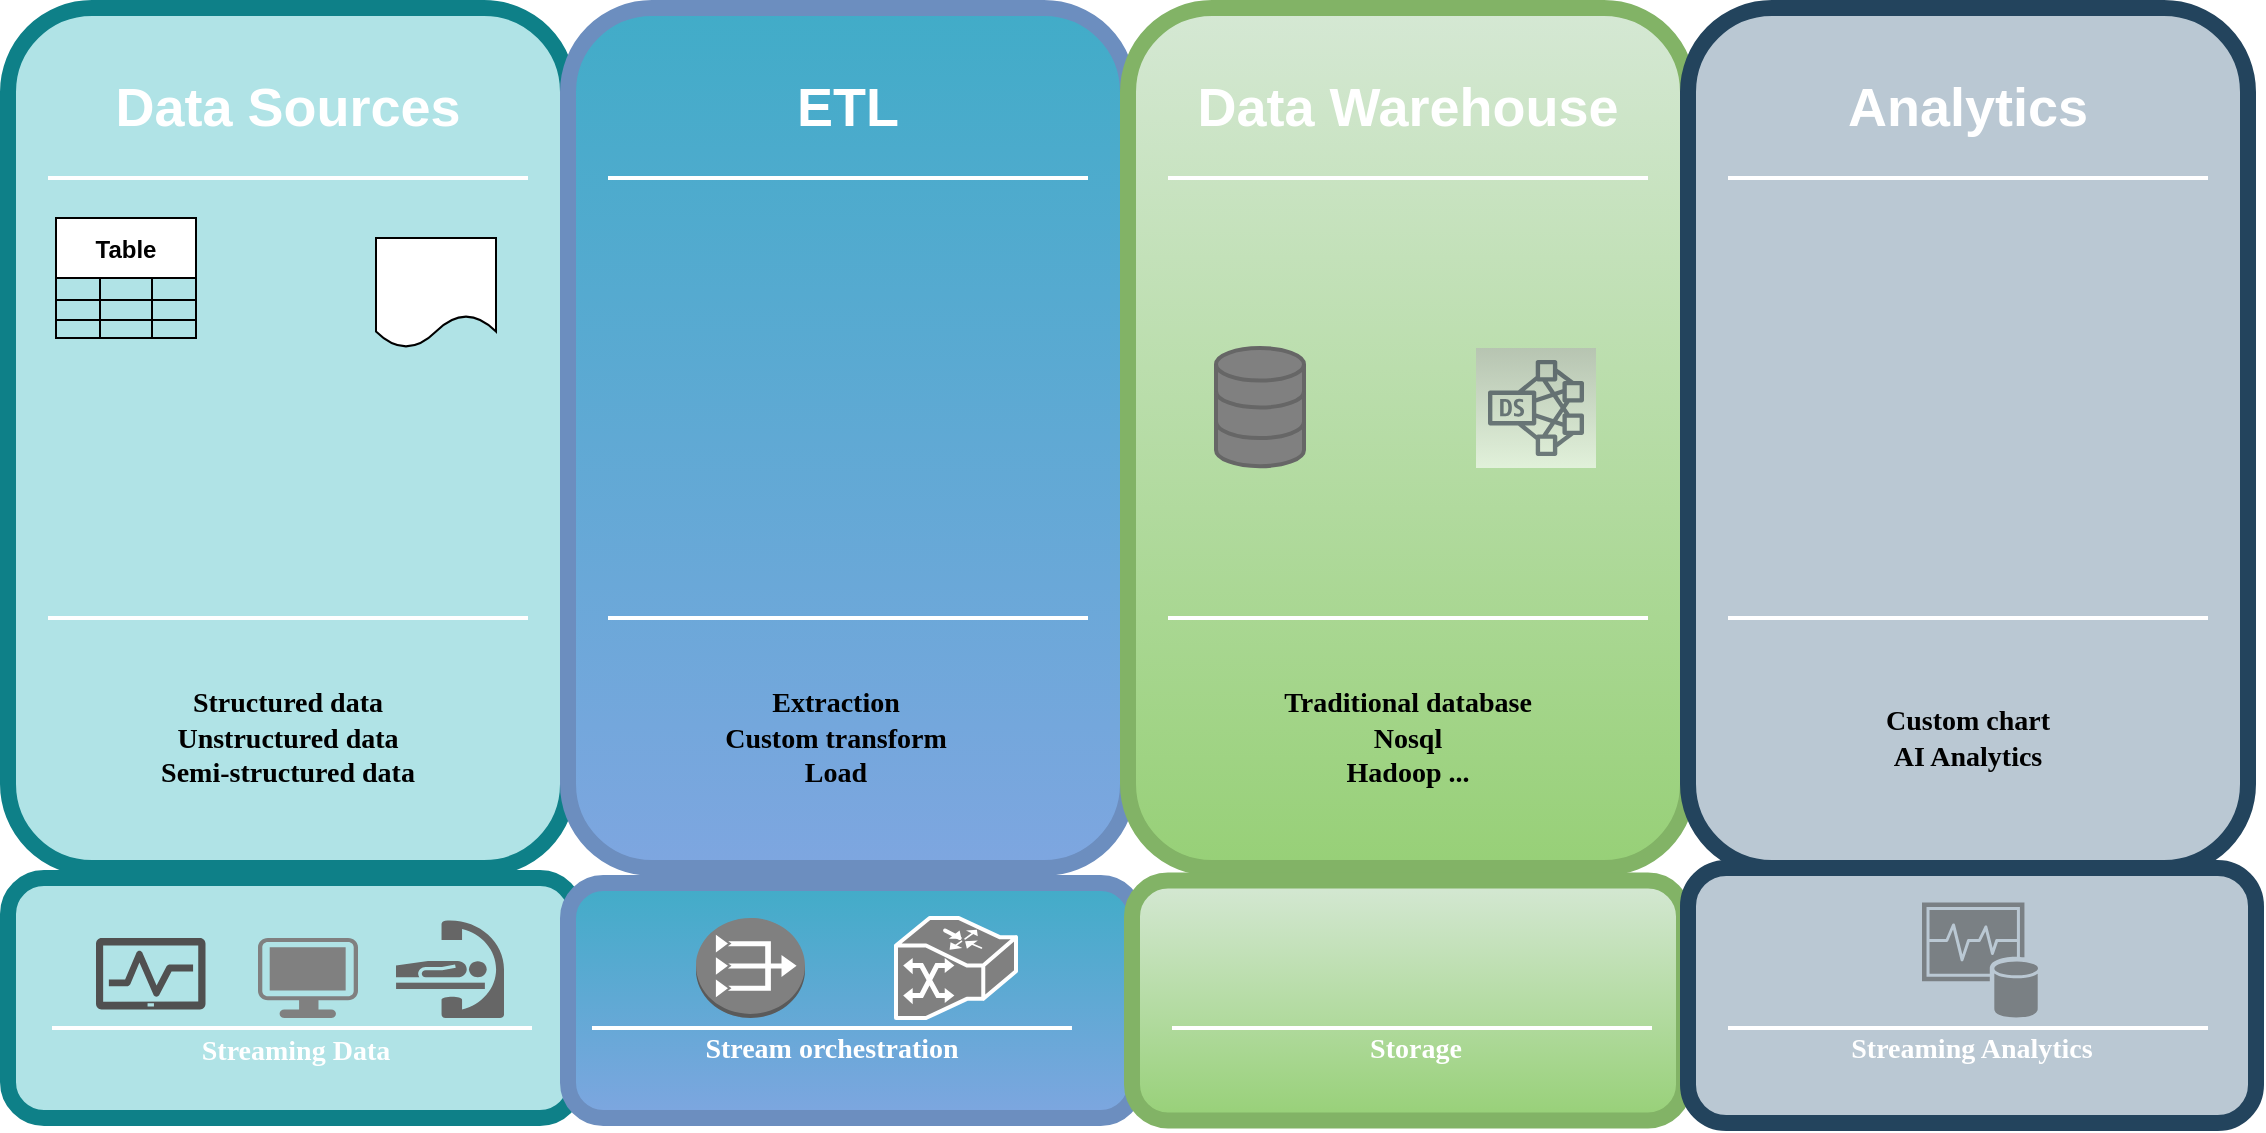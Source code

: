 <mxfile version="14.9.1" type="github">
  <diagram name="Page-1" id="12e1b939-464a-85fe-373e-61e167be1490">
    <mxGraphModel dx="1422" dy="752" grid="1" gridSize="10" guides="1" tooltips="1" connect="1" arrows="1" fold="1" page="1" pageScale="1.5" pageWidth="1169" pageHeight="826" background="none" math="0" shadow="0">
      <root>
        <mxCell id="0" />
        <mxCell id="1" parent="0" />
        <mxCell id="60da8b9f42644d3a-2" value="" style="whiteSpace=wrap;html=1;rounded=1;shadow=0;strokeWidth=8;fontSize=20;align=center;fillColor=#b0e3e6;strokeColor=#0e8088;" parent="1" vertex="1">
          <mxGeometry x="316" y="405" width="280" height="430" as="geometry" />
        </mxCell>
        <mxCell id="60da8b9f42644d3a-3" value="Data Sources" style="text;html=1;strokeColor=none;fillColor=none;align=center;verticalAlign=middle;whiteSpace=wrap;rounded=0;shadow=0;fontSize=27;fontColor=#FFFFFF;fontStyle=1" parent="1" vertex="1">
          <mxGeometry x="316" y="425" width="280" height="60" as="geometry" />
        </mxCell>
        <mxCell id="60da8b9f42644d3a-4" value="&lt;font face=&quot;Georgia&quot;&gt;&lt;b&gt;&lt;font color=&quot;#000000&quot;&gt;Structured data&lt;/font&gt;&lt;br&gt;&lt;/b&gt;&lt;/font&gt;&lt;div&gt;&lt;font face=&quot;Georgia&quot;&gt;&lt;b&gt;&lt;font color=&quot;#000000&quot;&gt;Unstructured data&lt;/font&gt; &lt;br&gt;&lt;/b&gt;&lt;/font&gt;&lt;/div&gt;&lt;div&gt;&lt;font face=&quot;Georgia&quot;&gt;&lt;b&gt;&lt;font color=&quot;#000000&quot;&gt;Semi-structured data&lt;/font&gt;&lt;/b&gt;&lt;/font&gt;&lt;/div&gt;" style="text;html=1;strokeColor=none;fillColor=none;align=center;verticalAlign=middle;whiteSpace=wrap;rounded=0;shadow=0;fontSize=14;fontColor=#FFFFFF;" parent="1" vertex="1">
          <mxGeometry x="316" y="725" width="280" height="90" as="geometry" />
        </mxCell>
        <mxCell id="60da8b9f42644d3a-6" value="" style="line;strokeWidth=2;html=1;rounded=0;shadow=0;fontSize=27;align=center;fillColor=none;strokeColor=#FFFFFF;" parent="1" vertex="1">
          <mxGeometry x="336" y="485" width="240" height="10" as="geometry" />
        </mxCell>
        <mxCell id="60da8b9f42644d3a-7" value="" style="line;strokeWidth=2;html=1;rounded=0;shadow=0;fontSize=27;align=center;fillColor=none;strokeColor=#FFFFFF;" parent="1" vertex="1">
          <mxGeometry x="336" y="705" width="240" height="10" as="geometry" />
        </mxCell>
        <mxCell id="60da8b9f42644d3a-17" value="" style="whiteSpace=wrap;html=1;rounded=1;shadow=0;strokeWidth=8;fontSize=20;align=center;fillColor=#41acc8;strokeColor=#6c8ebf;gradientColor=#7ea6e0;" parent="1" vertex="1">
          <mxGeometry x="596" y="405" width="280" height="430" as="geometry" />
        </mxCell>
        <mxCell id="60da8b9f42644d3a-18" value="ETL" style="text;html=1;strokeColor=none;fillColor=none;align=center;verticalAlign=middle;whiteSpace=wrap;rounded=0;shadow=0;fontSize=27;fontColor=#FFFFFF;fontStyle=1" parent="1" vertex="1">
          <mxGeometry x="596" y="425" width="280" height="60" as="geometry" />
        </mxCell>
        <mxCell id="60da8b9f42644d3a-20" value="" style="line;strokeWidth=2;html=1;rounded=0;shadow=0;fontSize=27;align=center;fillColor=none;strokeColor=#FFFFFF;" parent="1" vertex="1">
          <mxGeometry x="616" y="485" width="240" height="10" as="geometry" />
        </mxCell>
        <mxCell id="60da8b9f42644d3a-21" value="" style="line;strokeWidth=2;html=1;rounded=0;shadow=0;fontSize=27;align=center;fillColor=none;strokeColor=#FFFFFF;" parent="1" vertex="1">
          <mxGeometry x="616" y="705" width="240" height="10" as="geometry" />
        </mxCell>
        <mxCell id="60da8b9f42644d3a-24" value="" style="whiteSpace=wrap;html=1;rounded=1;shadow=0;strokeWidth=8;fontSize=20;align=center;fillColor=#d5e8d4;strokeColor=#82b366;gradientColor=#97d077;" parent="1" vertex="1">
          <mxGeometry x="876" y="405" width="280" height="430" as="geometry" />
        </mxCell>
        <mxCell id="60da8b9f42644d3a-25" value="Data Warehouse" style="text;html=1;strokeColor=none;fillColor=none;align=center;verticalAlign=middle;whiteSpace=wrap;rounded=0;shadow=0;fontSize=27;fontColor=#FFFFFF;fontStyle=1" parent="1" vertex="1">
          <mxGeometry x="876" y="425" width="280" height="60" as="geometry" />
        </mxCell>
        <mxCell id="60da8b9f42644d3a-27" value="" style="line;strokeWidth=2;html=1;rounded=0;shadow=0;fontSize=27;align=center;fillColor=none;strokeColor=#FFFFFF;" parent="1" vertex="1">
          <mxGeometry x="896" y="485" width="240" height="10" as="geometry" />
        </mxCell>
        <mxCell id="60da8b9f42644d3a-28" value="" style="line;strokeWidth=2;html=1;rounded=0;shadow=0;fontSize=27;align=center;fillColor=none;strokeColor=#FFFFFF;" parent="1" vertex="1">
          <mxGeometry x="896" y="705" width="240" height="10" as="geometry" />
        </mxCell>
        <mxCell id="60da8b9f42644d3a-31" value="" style="whiteSpace=wrap;html=1;rounded=1;shadow=0;strokeWidth=8;fontSize=20;align=center;fillColor=#bac8d3;strokeColor=#23445d;" parent="1" vertex="1">
          <mxGeometry x="1156" y="405" width="280" height="430" as="geometry" />
        </mxCell>
        <mxCell id="60da8b9f42644d3a-32" value="Analytics" style="text;html=1;strokeColor=none;fillColor=none;align=center;verticalAlign=middle;whiteSpace=wrap;rounded=0;shadow=0;fontSize=27;fontColor=#FFFFFF;fontStyle=1" parent="1" vertex="1">
          <mxGeometry x="1156" y="425" width="280" height="60" as="geometry" />
        </mxCell>
        <mxCell id="60da8b9f42644d3a-33" value="&lt;div&gt;&lt;font color=&quot;#000000&quot;&gt;&lt;b&gt;&lt;font face=&quot;Georgia&quot;&gt;Custom chart&lt;/font&gt;&lt;/b&gt;&lt;/font&gt;&lt;/div&gt;&lt;div&gt;&lt;b&gt;&lt;font face=&quot;Georgia&quot;&gt;&lt;font color=&quot;#000000&quot;&gt;AI Analytics&lt;/font&gt;&lt;br&gt;&lt;/font&gt;&lt;/b&gt;&lt;/div&gt;" style="text;html=1;strokeColor=none;fillColor=none;align=center;verticalAlign=middle;whiteSpace=wrap;rounded=0;shadow=0;fontSize=14;fontColor=#FFFFFF;" parent="1" vertex="1">
          <mxGeometry x="1156" y="725" width="280" height="90" as="geometry" />
        </mxCell>
        <mxCell id="60da8b9f42644d3a-34" value="" style="line;strokeWidth=2;html=1;rounded=0;shadow=0;fontSize=27;align=center;fillColor=none;strokeColor=#FFFFFF;" parent="1" vertex="1">
          <mxGeometry x="1176" y="485" width="240" height="10" as="geometry" />
        </mxCell>
        <mxCell id="60da8b9f42644d3a-35" value="" style="line;strokeWidth=2;html=1;rounded=0;shadow=0;fontSize=27;align=center;fillColor=none;strokeColor=#FFFFFF;" parent="1" vertex="1">
          <mxGeometry x="1176" y="705" width="240" height="10" as="geometry" />
        </mxCell>
        <mxCell id="_n4vUQhBtcx1B0NC8GrD-14" value="&lt;div&gt;&lt;font color=&quot;#000000&quot;&gt;&lt;b&gt;&lt;font face=&quot;Georgia&quot;&gt;Extraction&lt;br&gt;&lt;/font&gt;&lt;/b&gt;&lt;/font&gt;&lt;/div&gt;&lt;div&gt;&lt;font color=&quot;#000000&quot;&gt;&lt;b&gt;&lt;font face=&quot;Georgia&quot;&gt;Custom transform&lt;/font&gt;&lt;/b&gt;&lt;/font&gt;&lt;/div&gt;&lt;div&gt;&lt;font color=&quot;#000000&quot;&gt;&lt;b&gt;&lt;font face=&quot;Georgia&quot;&gt;Load&lt;/font&gt;&lt;/b&gt;&lt;/font&gt;&lt;br&gt;&lt;/div&gt;" style="text;html=1;strokeColor=none;fillColor=none;align=center;verticalAlign=middle;whiteSpace=wrap;rounded=0;shadow=0;fontSize=14;fontColor=#FFFFFF;" parent="1" vertex="1">
          <mxGeometry x="590" y="725" width="280" height="90" as="geometry" />
        </mxCell>
        <mxCell id="_n4vUQhBtcx1B0NC8GrD-25" value="Table" style="shape=table;startSize=30;container=1;collapsible=0;childLayout=tableLayout;fontStyle=1;align=center;" parent="1" vertex="1">
          <mxGeometry x="340" y="510" width="70" height="60" as="geometry" />
        </mxCell>
        <mxCell id="_n4vUQhBtcx1B0NC8GrD-26" value="" style="shape=partialRectangle;html=1;whiteSpace=wrap;collapsible=0;dropTarget=0;pointerEvents=0;fillColor=none;top=0;left=0;bottom=0;right=0;points=[[0,0.5],[1,0.5]];portConstraint=eastwest;" parent="_n4vUQhBtcx1B0NC8GrD-25" vertex="1">
          <mxGeometry y="30" width="70" height="11" as="geometry" />
        </mxCell>
        <mxCell id="_n4vUQhBtcx1B0NC8GrD-27" value="" style="shape=partialRectangle;html=1;whiteSpace=wrap;connectable=0;fillColor=none;top=0;left=0;bottom=0;right=0;overflow=hidden;" parent="_n4vUQhBtcx1B0NC8GrD-26" vertex="1">
          <mxGeometry width="22" height="11" as="geometry" />
        </mxCell>
        <mxCell id="_n4vUQhBtcx1B0NC8GrD-28" value="" style="shape=partialRectangle;html=1;whiteSpace=wrap;connectable=0;fillColor=none;top=0;left=0;bottom=0;right=0;overflow=hidden;" parent="_n4vUQhBtcx1B0NC8GrD-26" vertex="1">
          <mxGeometry x="22" width="26" height="11" as="geometry" />
        </mxCell>
        <mxCell id="_n4vUQhBtcx1B0NC8GrD-29" value="" style="shape=partialRectangle;html=1;whiteSpace=wrap;connectable=0;fillColor=none;top=0;left=0;bottom=0;right=0;overflow=hidden;" parent="_n4vUQhBtcx1B0NC8GrD-26" vertex="1">
          <mxGeometry x="48" width="22" height="11" as="geometry" />
        </mxCell>
        <mxCell id="_n4vUQhBtcx1B0NC8GrD-30" value="" style="shape=partialRectangle;html=1;whiteSpace=wrap;collapsible=0;dropTarget=0;pointerEvents=0;fillColor=none;top=0;left=0;bottom=0;right=0;points=[[0,0.5],[1,0.5]];portConstraint=eastwest;" parent="_n4vUQhBtcx1B0NC8GrD-25" vertex="1">
          <mxGeometry y="41" width="70" height="10" as="geometry" />
        </mxCell>
        <mxCell id="_n4vUQhBtcx1B0NC8GrD-31" value="" style="shape=partialRectangle;html=1;whiteSpace=wrap;connectable=0;fillColor=none;top=0;left=0;bottom=0;right=0;overflow=hidden;" parent="_n4vUQhBtcx1B0NC8GrD-30" vertex="1">
          <mxGeometry width="22" height="10" as="geometry" />
        </mxCell>
        <mxCell id="_n4vUQhBtcx1B0NC8GrD-32" value="" style="shape=partialRectangle;html=1;whiteSpace=wrap;connectable=0;fillColor=none;top=0;left=0;bottom=0;right=0;overflow=hidden;" parent="_n4vUQhBtcx1B0NC8GrD-30" vertex="1">
          <mxGeometry x="22" width="26" height="10" as="geometry" />
        </mxCell>
        <mxCell id="_n4vUQhBtcx1B0NC8GrD-33" value="" style="shape=partialRectangle;html=1;whiteSpace=wrap;connectable=0;fillColor=none;top=0;left=0;bottom=0;right=0;overflow=hidden;" parent="_n4vUQhBtcx1B0NC8GrD-30" vertex="1">
          <mxGeometry x="48" width="22" height="10" as="geometry" />
        </mxCell>
        <mxCell id="_n4vUQhBtcx1B0NC8GrD-34" value="" style="shape=partialRectangle;html=1;whiteSpace=wrap;collapsible=0;dropTarget=0;pointerEvents=0;fillColor=none;top=0;left=0;bottom=0;right=0;points=[[0,0.5],[1,0.5]];portConstraint=eastwest;" parent="_n4vUQhBtcx1B0NC8GrD-25" vertex="1">
          <mxGeometry y="51" width="70" height="9" as="geometry" />
        </mxCell>
        <mxCell id="_n4vUQhBtcx1B0NC8GrD-35" value="" style="shape=partialRectangle;html=1;whiteSpace=wrap;connectable=0;fillColor=none;top=0;left=0;bottom=0;right=0;overflow=hidden;" parent="_n4vUQhBtcx1B0NC8GrD-34" vertex="1">
          <mxGeometry width="22" height="9" as="geometry" />
        </mxCell>
        <mxCell id="_n4vUQhBtcx1B0NC8GrD-36" value="" style="shape=partialRectangle;html=1;whiteSpace=wrap;connectable=0;fillColor=none;top=0;left=0;bottom=0;right=0;overflow=hidden;" parent="_n4vUQhBtcx1B0NC8GrD-34" vertex="1">
          <mxGeometry x="22" width="26" height="9" as="geometry" />
        </mxCell>
        <mxCell id="_n4vUQhBtcx1B0NC8GrD-37" value="" style="shape=partialRectangle;html=1;whiteSpace=wrap;connectable=0;fillColor=none;top=0;left=0;bottom=0;right=0;overflow=hidden;" parent="_n4vUQhBtcx1B0NC8GrD-34" vertex="1">
          <mxGeometry x="48" width="22" height="9" as="geometry" />
        </mxCell>
        <mxCell id="_n4vUQhBtcx1B0NC8GrD-38" value="" style="shape=document;whiteSpace=wrap;html=1;boundedLbl=1;" parent="1" vertex="1">
          <mxGeometry x="500" y="520" width="60" height="55" as="geometry" />
        </mxCell>
        <mxCell id="_n4vUQhBtcx1B0NC8GrD-39" value="" style="shape=image;html=1;verticalAlign=top;verticalLabelPosition=bottom;labelBackgroundColor=#ffffff;imageAspect=0;aspect=fixed;image=https://cdn0.iconfinder.com/data/icons/file-61/20/file_json-128.png" parent="1" vertex="1">
          <mxGeometry x="421" y="510" width="70" height="70" as="geometry" />
        </mxCell>
        <mxCell id="_n4vUQhBtcx1B0NC8GrD-40" value="" style="shape=image;html=1;verticalAlign=top;verticalLabelPosition=bottom;labelBackgroundColor=#ffffff;imageAspect=0;aspect=fixed;image=https://cdn4.iconfinder.com/data/icons/documents-42/512/document_file_paper_page-26-128.png" parent="1" vertex="1">
          <mxGeometry x="336" y="583.75" width="85" height="85" as="geometry" />
        </mxCell>
        <mxCell id="_n4vUQhBtcx1B0NC8GrD-41" value="" style="shape=image;html=1;verticalAlign=top;verticalLabelPosition=bottom;labelBackgroundColor=#ffffff;imageAspect=0;aspect=fixed;image=https://cdn3.iconfinder.com/data/icons/logos-brands-3/24/logo_brand_brands_logos_excel-128.png" parent="1" vertex="1">
          <mxGeometry x="428" y="598.25" width="56" height="56" as="geometry" />
        </mxCell>
        <mxCell id="_n4vUQhBtcx1B0NC8GrD-42" value="" style="shape=image;html=1;verticalAlign=top;verticalLabelPosition=bottom;labelBackgroundColor=#ffffff;imageAspect=0;aspect=fixed;image=https://cdn4.iconfinder.com/data/icons/social-media-logos-6/512/68-word-128.png" parent="1" vertex="1">
          <mxGeometry x="500" y="592.5" width="67.5" height="67.5" as="geometry" />
        </mxCell>
        <mxCell id="_n4vUQhBtcx1B0NC8GrD-43" value="" style="whiteSpace=wrap;html=1;rounded=1;shadow=0;strokeWidth=8;fontSize=20;align=center;fillColor=#b0e3e6;strokeColor=#0e8088;" parent="1" vertex="1">
          <mxGeometry x="316" y="840" width="284" height="120" as="geometry" />
        </mxCell>
        <mxCell id="_n4vUQhBtcx1B0NC8GrD-44" value="&lt;div&gt;&lt;b&gt;&lt;font face=&quot;Tahoma&quot;&gt;Streaming Data&lt;/font&gt;&lt;/b&gt;&lt;/div&gt;&lt;div&gt;&lt;b&gt;&lt;font face=&quot;Tahoma&quot;&gt;&lt;br&gt;&lt;/font&gt;&lt;/b&gt;&lt;/div&gt;" style="text;html=1;strokeColor=none;fillColor=none;align=center;verticalAlign=middle;whiteSpace=wrap;rounded=0;shadow=0;fontSize=14;fontColor=#FFFFFF;" parent="1" vertex="1">
          <mxGeometry x="320" y="920" width="280" height="30" as="geometry" />
        </mxCell>
        <mxCell id="_n4vUQhBtcx1B0NC8GrD-45" value="" style="line;strokeWidth=2;html=1;rounded=0;shadow=0;fontSize=27;align=center;fillColor=none;strokeColor=#FFFFFF;" parent="1" vertex="1">
          <mxGeometry x="338" y="910" width="240" height="10" as="geometry" />
        </mxCell>
        <mxCell id="_n4vUQhBtcx1B0NC8GrD-46" value="" style="pointerEvents=1;shadow=0;dashed=0;html=1;strokeColor=none;labelPosition=center;verticalLabelPosition=bottom;verticalAlign=top;align=center;fillColor=#505050;shape=mxgraph.mscae.intune.device_health" parent="1" vertex="1">
          <mxGeometry x="360" y="870" width="54.75" height="35.75" as="geometry" />
        </mxCell>
        <mxCell id="_n4vUQhBtcx1B0NC8GrD-48" value="" style="points=[[0.03,0.03,0],[0.5,0,0],[0.97,0.03,0],[1,0.4,0],[0.97,0.745,0],[0.5,1,0],[0.03,0.745,0],[0,0.4,0]];verticalLabelPosition=bottom;html=1;verticalAlign=top;aspect=fixed;align=center;pointerEvents=1;shape=mxgraph.cisco19.workstation;strokeColor=none;fillColor=#808080;" parent="1" vertex="1">
          <mxGeometry x="441" y="870" width="50" height="40" as="geometry" />
        </mxCell>
        <mxCell id="_n4vUQhBtcx1B0NC8GrD-49" value="" style="shape=mxgraph.signs.healthcare.cath_lab;html=1;pointerEvents=1;strokeColor=none;verticalLabelPosition=bottom;verticalAlign=top;align=center;fillColor=#666666;" parent="1" vertex="1">
          <mxGeometry x="510" y="860" width="54" height="50" as="geometry" />
        </mxCell>
        <mxCell id="_n4vUQhBtcx1B0NC8GrD-50" value="" style="shape=image;html=1;verticalAlign=top;verticalLabelPosition=bottom;labelBackgroundColor=#ffffff;imageAspect=0;aspect=fixed;image=https://cdn1.iconfinder.com/data/icons/customicondesign-mini-deepcolour-png/48/Wheels.png;fillColor=#666666;" parent="1" vertex="1">
          <mxGeometry x="675.62" y="545.5" width="108.75" height="108.75" as="geometry" />
        </mxCell>
        <mxCell id="_n4vUQhBtcx1B0NC8GrD-51" value="" style="whiteSpace=wrap;html=1;rounded=1;shadow=0;strokeWidth=8;fontSize=20;align=center;fillColor=#41acc8;strokeColor=#6c8ebf;gradientColor=#7ea6e0;" parent="1" vertex="1">
          <mxGeometry x="596" y="842.5" width="284" height="117.5" as="geometry" />
        </mxCell>
        <mxCell id="_n4vUQhBtcx1B0NC8GrD-52" value="&lt;font face=&quot;Georgia&quot;&gt;&lt;b&gt;Stream orchestration&lt;/b&gt;&lt;/font&gt;" style="text;html=1;strokeColor=none;fillColor=none;align=center;verticalAlign=middle;whiteSpace=wrap;rounded=0;shadow=0;fontSize=14;fontColor=#FFFFFF;" parent="1" vertex="1">
          <mxGeometry x="587.99" y="910" width="280" height="30" as="geometry" />
        </mxCell>
        <mxCell id="_n4vUQhBtcx1B0NC8GrD-53" value="" style="line;strokeWidth=2;html=1;rounded=0;shadow=0;fontSize=27;align=center;fillColor=none;strokeColor=#FFFFFF;" parent="1" vertex="1">
          <mxGeometry x="607.99" y="910" width="240" height="10" as="geometry" />
        </mxCell>
        <mxCell id="_n4vUQhBtcx1B0NC8GrD-54" value="" style="outlineConnect=0;dashed=0;verticalLabelPosition=bottom;verticalAlign=top;align=center;html=1;shape=mxgraph.aws3.vpc_nat_gateway;gradientColor=none;fillColor=#808080;" parent="1" vertex="1">
          <mxGeometry x="660" y="860" width="54.5" height="50" as="geometry" />
        </mxCell>
        <mxCell id="_n4vUQhBtcx1B0NC8GrD-55" value="" style="shape=mxgraph.cisco.misc.ip_dsl;html=1;pointerEvents=1;dashed=0;strokeColor=#ffffff;strokeWidth=2;verticalLabelPosition=bottom;verticalAlign=top;align=center;outlineConnect=0;fillColor=#808080;" parent="1" vertex="1">
          <mxGeometry x="760" y="860" width="60" height="50" as="geometry" />
        </mxCell>
        <mxCell id="_n4vUQhBtcx1B0NC8GrD-56" value="" style="whiteSpace=wrap;html=1;rounded=1;shadow=0;strokeWidth=8;fontSize=20;align=center;fillColor=#d5e8d4;strokeColor=#82b366;gradientColor=#97d077;" parent="1" vertex="1">
          <mxGeometry x="878" y="841.25" width="276" height="120" as="geometry" />
        </mxCell>
        <mxCell id="_n4vUQhBtcx1B0NC8GrD-57" value="" style="whiteSpace=wrap;html=1;rounded=1;shadow=0;strokeWidth=8;fontSize=20;align=center;fillColor=#bac8d3;strokeColor=#23445d;" parent="1" vertex="1">
          <mxGeometry x="1156" y="835" width="284" height="127.5" as="geometry" />
        </mxCell>
        <mxCell id="_n4vUQhBtcx1B0NC8GrD-60" value="" style="html=1;verticalLabelPosition=bottom;align=center;labelBackgroundColor=#ffffff;verticalAlign=top;strokeWidth=2;shadow=0;dashed=0;shape=mxgraph.ios7.icons.data;fillColor=#808080;strokeColor=#666666;" parent="1" vertex="1">
          <mxGeometry x="920" y="575" width="44" height="59.1" as="geometry" />
        </mxCell>
        <mxCell id="_n4vUQhBtcx1B0NC8GrD-61" value="&lt;b&gt;&lt;font face=&quot;Georgia&quot;&gt;Storage&lt;/font&gt;&lt;/b&gt;" style="text;html=1;strokeColor=none;fillColor=none;align=center;verticalAlign=middle;whiteSpace=wrap;rounded=0;shadow=0;fontSize=14;fontColor=#FFFFFF;" parent="1" vertex="1">
          <mxGeometry x="880" y="910" width="280" height="30" as="geometry" />
        </mxCell>
        <mxCell id="_n4vUQhBtcx1B0NC8GrD-62" value="" style="line;strokeWidth=2;html=1;rounded=0;shadow=0;fontSize=27;align=center;fillColor=none;strokeColor=#FFFFFF;" parent="1" vertex="1">
          <mxGeometry x="898" y="910" width="240" height="10" as="geometry" />
        </mxCell>
        <mxCell id="_n4vUQhBtcx1B0NC8GrD-63" value="&lt;font face=&quot;Georgia&quot;&gt;&lt;b&gt;Streaming Analytics&lt;/b&gt;&lt;/font&gt;" style="text;html=1;strokeColor=none;fillColor=none;align=center;verticalAlign=middle;whiteSpace=wrap;rounded=0;shadow=0;fontSize=14;fontColor=#FFFFFF;" parent="1" vertex="1">
          <mxGeometry x="1158" y="910" width="280" height="30" as="geometry" />
        </mxCell>
        <mxCell id="_n4vUQhBtcx1B0NC8GrD-64" value="" style="line;strokeWidth=2;html=1;rounded=0;shadow=0;fontSize=27;align=center;fillColor=none;strokeColor=#FFFFFF;" parent="1" vertex="1">
          <mxGeometry x="1176" y="910" width="240" height="10" as="geometry" />
        </mxCell>
        <mxCell id="_n4vUQhBtcx1B0NC8GrD-67" value="" style="shape=image;html=1;verticalAlign=top;verticalLabelPosition=bottom;labelBackgroundColor=#ffffff;imageAspect=0;aspect=fixed;image=https://cdn2.iconfinder.com/data/icons/essential-web-4/50/barchart-graph-stat-statistics-summary-128.png;strokeColor=#666666;fillColor=#999999;" parent="1" vertex="1">
          <mxGeometry x="1176" y="513.5" width="68" height="68" as="geometry" />
        </mxCell>
        <mxCell id="_n4vUQhBtcx1B0NC8GrD-68" value="" style="shape=image;html=1;verticalAlign=top;verticalLabelPosition=bottom;labelBackgroundColor=#ffffff;imageAspect=0;aspect=fixed;image=https://cdn1.iconfinder.com/data/icons/free-education-set/33/linechart-128.png;strokeColor=#666666;fillColor=#999999;" parent="1" vertex="1">
          <mxGeometry x="1261" y="510" width="70" height="70" as="geometry" />
        </mxCell>
        <mxCell id="_n4vUQhBtcx1B0NC8GrD-70" value="" style="shape=image;html=1;verticalAlign=top;verticalLabelPosition=bottom;labelBackgroundColor=#ffffff;imageAspect=0;aspect=fixed;image=https://cdn4.iconfinder.com/data/icons/success-filloutline/64/chart-analytics-stocks-increasing-growth-128.png;strokeColor=#666666;fillColor=#999999;" parent="1" vertex="1">
          <mxGeometry x="1350" y="508.5" width="71.5" height="71.5" as="geometry" />
        </mxCell>
        <mxCell id="_n4vUQhBtcx1B0NC8GrD-71" value="" style="shape=image;html=1;verticalAlign=top;verticalLabelPosition=bottom;labelBackgroundColor=#ffffff;imageAspect=0;aspect=fixed;image=https://cdn2.iconfinder.com/data/icons/app-user-interface-6/48/Dashboard-128.png;strokeColor=#666666;fillColor=#999999;" parent="1" vertex="1">
          <mxGeometry x="1176" y="588" width="72" height="72" as="geometry" />
        </mxCell>
        <mxCell id="_n4vUQhBtcx1B0NC8GrD-72" value="" style="shape=image;html=1;verticalAlign=top;verticalLabelPosition=bottom;labelBackgroundColor=#ffffff;imageAspect=0;aspect=fixed;image=https://cdn2.iconfinder.com/data/icons/maternity-and-pregnancy-2/512/366_analytics_processing_dashboard_data_stats_data_management_organization-128.png;strokeColor=#666666;fillColor=#999999;" parent="1" vertex="1">
          <mxGeometry x="1259.75" y="588" width="71.25" height="71.25" as="geometry" />
        </mxCell>
        <mxCell id="_n4vUQhBtcx1B0NC8GrD-76" value="" style="shape=image;html=1;verticalAlign=top;verticalLabelPosition=bottom;labelBackgroundColor=#ffffff;imageAspect=0;aspect=fixed;image=https://cdn2.iconfinder.com/data/icons/artificial-intelligence-6/64/ArtificialIntelligence12-128.png;strokeColor=#666666;fillColor=#999999;" parent="1" vertex="1">
          <mxGeometry x="1352.62" y="586" width="66.25" height="66.25" as="geometry" />
        </mxCell>
        <mxCell id="_n4vUQhBtcx1B0NC8GrD-77" value="&lt;div&gt;&lt;font color=&quot;#000000&quot;&gt;&lt;b&gt;&lt;font face=&quot;Georgia&quot;&gt;Traditional database&lt;br&gt;&lt;/font&gt;&lt;/b&gt;&lt;/font&gt;&lt;/div&gt;&lt;div&gt;&lt;font color=&quot;#000000&quot;&gt;&lt;b&gt;&lt;font face=&quot;Georgia&quot;&gt;Nosql&lt;/font&gt;&lt;/b&gt;&lt;/font&gt;&lt;/div&gt;&lt;div&gt;&lt;font color=&quot;#000000&quot;&gt;&lt;b&gt;&lt;font face=&quot;Georgia&quot;&gt;Hadoop ...&lt;/font&gt;&lt;/b&gt;&lt;/font&gt;&lt;br&gt;&lt;/div&gt;" style="text;html=1;strokeColor=none;fillColor=none;align=center;verticalAlign=middle;whiteSpace=wrap;rounded=0;shadow=0;fontSize=14;fontColor=#FFFFFF;" parent="1" vertex="1">
          <mxGeometry x="876" y="725" width="280" height="90" as="geometry" />
        </mxCell>
        <mxCell id="hcTz_RfjsQjMArmlq-sm-2" value="" style="outlineConnect=0;fontColor=#232F3E;strokeColor=#232F3E;dashed=0;verticalLabelPosition=bottom;verticalAlign=top;align=center;html=1;fontSize=12;fontStyle=0;aspect=fixed;shape=mxgraph.aws4.resourceIcon;resIcon=mxgraph.aws4.dense_storage_node;sketch=0;shadow=0;opacity=60;gradientColor=#ffffff;fillColor=#B3B3B3;" vertex="1" parent="1">
          <mxGeometry x="1050" y="575" width="60" height="60" as="geometry" />
        </mxCell>
        <mxCell id="hcTz_RfjsQjMArmlq-sm-3" value="" style="shape=image;html=1;verticalAlign=top;verticalLabelPosition=bottom;labelBackgroundColor=#ffffff;imageAspect=0;aspect=fixed;image=https://cdn1.iconfinder.com/data/icons/100-basic-for-user-interface/32/73-files-128.png;fillColor=#E6E6E6;" vertex="1" parent="1">
          <mxGeometry x="980" y="575" width="62" height="62" as="geometry" />
        </mxCell>
        <mxCell id="hcTz_RfjsQjMArmlq-sm-4" value="" style="shadow=0;dashed=0;html=1;strokeColor=none;fillColor=#505050;labelPosition=center;verticalLabelPosition=bottom;verticalAlign=top;outlineConnect=0;align=center;shape=mxgraph.office.databases.monitoring_store;sketch=0;opacity=60;" vertex="1" parent="1">
          <mxGeometry x="1273" y="852.25" width="58" height="58" as="geometry" />
        </mxCell>
        <mxCell id="hcTz_RfjsQjMArmlq-sm-5" value="" style="shape=image;html=1;verticalAlign=top;verticalLabelPosition=bottom;labelBackgroundColor=#ffffff;imageAspect=0;aspect=fixed;image=https://cdn2.iconfinder.com/data/icons/maternity-and-pregnancy-2/512/370_database_data_architecture_infographics_monitoring_data_management_organization-128.png;shadow=0;sketch=0;fillColor=#B3B3B3;gradientColor=#ffffff;opacity=60;" vertex="1" parent="1">
          <mxGeometry x="970" y="841.25" width="80" height="80" as="geometry" />
        </mxCell>
      </root>
    </mxGraphModel>
  </diagram>
</mxfile>
